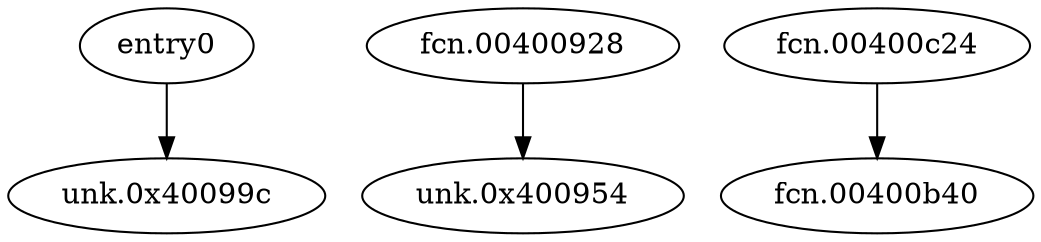 digraph code {
  "0x00400990" [label="entry0"];
  "0x00400990" -> "0x0040099c";
  "0x0040099c" [label="unk.0x40099c"];
  "0x00400928" [label="fcn.00400928"];
  "0x00400928" -> "0x00400954";
  "0x00400954" [label="unk.0x400954"];
  "0x00400c24" [label="fcn.00400c24"];
  "0x00400c24" -> "0x00400b40";
  "0x00400b40" [label="fcn.00400b40"];
}
